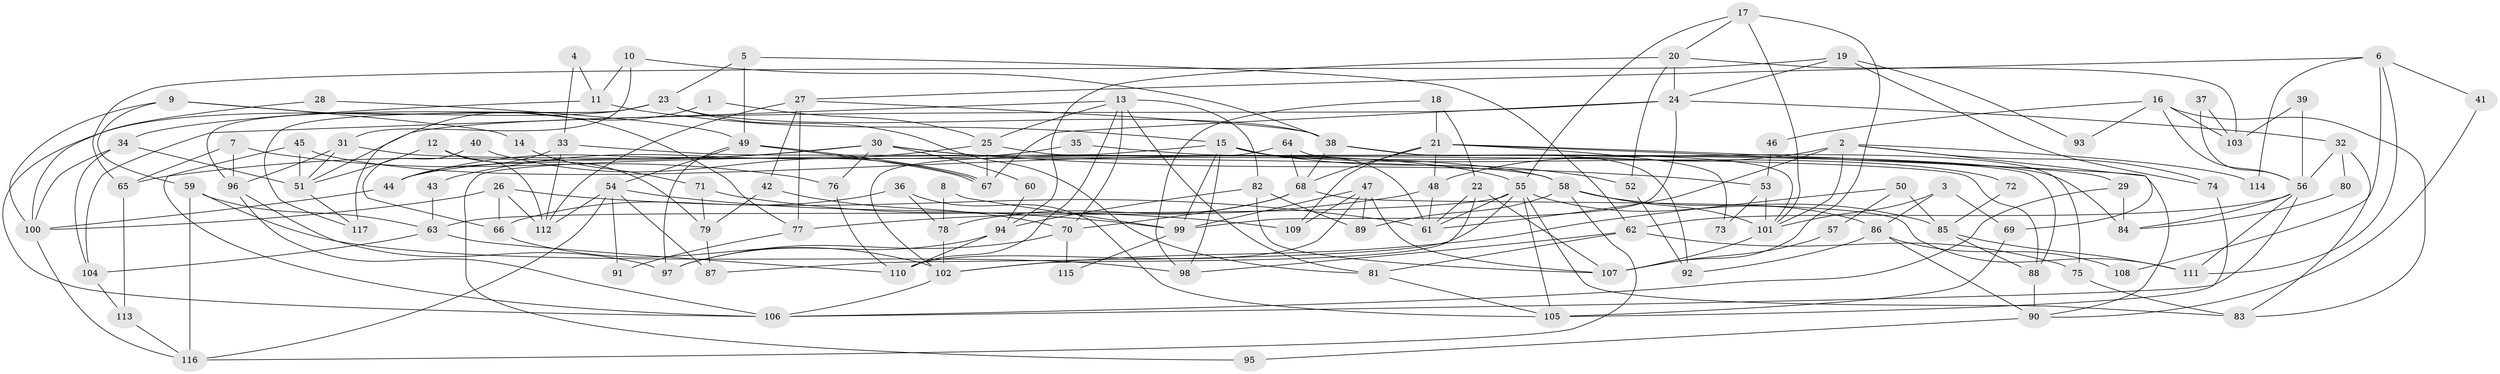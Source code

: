 // coarse degree distribution, {4: 0.21739130434782608, 2: 0.17391304347826086, 3: 0.13043478260869565, 5: 0.1956521739130435, 11: 0.021739130434782608, 8: 0.043478260869565216, 6: 0.08695652173913043, 7: 0.021739130434782608, 10: 0.021739130434782608, 9: 0.06521739130434782, 16: 0.021739130434782608}
// Generated by graph-tools (version 1.1) at 2025/53/03/04/25 21:53:48]
// undirected, 117 vertices, 234 edges
graph export_dot {
graph [start="1"]
  node [color=gray90,style=filled];
  1;
  2;
  3;
  4;
  5;
  6;
  7;
  8;
  9;
  10;
  11;
  12;
  13;
  14;
  15;
  16;
  17;
  18;
  19;
  20;
  21;
  22;
  23;
  24;
  25;
  26;
  27;
  28;
  29;
  30;
  31;
  32;
  33;
  34;
  35;
  36;
  37;
  38;
  39;
  40;
  41;
  42;
  43;
  44;
  45;
  46;
  47;
  48;
  49;
  50;
  51;
  52;
  53;
  54;
  55;
  56;
  57;
  58;
  59;
  60;
  61;
  62;
  63;
  64;
  65;
  66;
  67;
  68;
  69;
  70;
  71;
  72;
  73;
  74;
  75;
  76;
  77;
  78;
  79;
  80;
  81;
  82;
  83;
  84;
  85;
  86;
  87;
  88;
  89;
  90;
  91;
  92;
  93;
  94;
  95;
  96;
  97;
  98;
  99;
  100;
  101;
  102;
  103;
  104;
  105;
  106;
  107;
  108;
  109;
  110;
  111;
  112;
  113;
  114;
  115;
  116;
  117;
  1 -- 117;
  1 -- 25;
  2 -- 61;
  2 -- 101;
  2 -- 48;
  2 -- 69;
  2 -- 74;
  2 -- 114;
  3 -- 86;
  3 -- 101;
  3 -- 69;
  4 -- 11;
  4 -- 33;
  5 -- 49;
  5 -- 23;
  5 -- 62;
  6 -- 111;
  6 -- 27;
  6 -- 41;
  6 -- 108;
  6 -- 114;
  7 -- 76;
  7 -- 65;
  7 -- 96;
  8 -- 99;
  8 -- 78;
  9 -- 100;
  9 -- 59;
  9 -- 14;
  9 -- 77;
  10 -- 38;
  10 -- 31;
  10 -- 11;
  11 -- 15;
  11 -- 34;
  12 -- 112;
  12 -- 51;
  12 -- 79;
  13 -- 110;
  13 -- 81;
  13 -- 25;
  13 -- 70;
  13 -- 82;
  13 -- 104;
  14 -- 71;
  15 -- 52;
  15 -- 98;
  15 -- 61;
  15 -- 72;
  15 -- 95;
  15 -- 99;
  16 -- 56;
  16 -- 83;
  16 -- 46;
  16 -- 93;
  16 -- 103;
  17 -- 101;
  17 -- 55;
  17 -- 20;
  17 -- 107;
  18 -- 21;
  18 -- 22;
  18 -- 98;
  19 -- 24;
  19 -- 74;
  19 -- 65;
  19 -- 93;
  20 -- 94;
  20 -- 24;
  20 -- 52;
  20 -- 103;
  21 -- 48;
  21 -- 68;
  21 -- 29;
  21 -- 73;
  21 -- 90;
  21 -- 109;
  22 -- 102;
  22 -- 61;
  22 -- 107;
  23 -- 96;
  23 -- 38;
  23 -- 81;
  23 -- 106;
  23 -- 117;
  24 -- 32;
  24 -- 51;
  24 -- 67;
  24 -- 99;
  25 -- 67;
  25 -- 43;
  25 -- 88;
  26 -- 61;
  26 -- 100;
  26 -- 66;
  26 -- 112;
  27 -- 112;
  27 -- 77;
  27 -- 38;
  27 -- 42;
  28 -- 49;
  28 -- 100;
  29 -- 106;
  29 -- 84;
  30 -- 58;
  30 -- 65;
  30 -- 44;
  30 -- 53;
  30 -- 60;
  30 -- 76;
  31 -- 51;
  31 -- 96;
  31 -- 58;
  32 -- 83;
  32 -- 56;
  32 -- 80;
  33 -- 112;
  33 -- 88;
  33 -- 44;
  34 -- 104;
  34 -- 51;
  34 -- 100;
  35 -- 44;
  35 -- 84;
  36 -- 105;
  36 -- 66;
  36 -- 78;
  37 -- 103;
  37 -- 56;
  38 -- 101;
  38 -- 68;
  38 -- 92;
  39 -- 103;
  39 -- 56;
  40 -- 67;
  40 -- 66;
  41 -- 90;
  42 -- 70;
  42 -- 79;
  43 -- 63;
  44 -- 100;
  45 -- 106;
  45 -- 51;
  45 -- 55;
  46 -- 53;
  47 -- 99;
  47 -- 107;
  47 -- 89;
  47 -- 109;
  47 -- 110;
  48 -- 61;
  48 -- 77;
  49 -- 54;
  49 -- 67;
  49 -- 67;
  49 -- 97;
  50 -- 85;
  50 -- 102;
  50 -- 57;
  51 -- 117;
  52 -- 92;
  53 -- 101;
  53 -- 73;
  54 -- 116;
  54 -- 99;
  54 -- 87;
  54 -- 91;
  54 -- 112;
  55 -- 87;
  55 -- 61;
  55 -- 63;
  55 -- 83;
  55 -- 86;
  55 -- 105;
  56 -- 106;
  56 -- 62;
  56 -- 84;
  56 -- 111;
  57 -- 107;
  58 -- 89;
  58 -- 85;
  58 -- 101;
  58 -- 116;
  59 -- 98;
  59 -- 116;
  59 -- 63;
  60 -- 94;
  62 -- 81;
  62 -- 75;
  62 -- 98;
  63 -- 104;
  63 -- 110;
  64 -- 102;
  64 -- 68;
  64 -- 75;
  65 -- 113;
  66 -- 102;
  68 -- 70;
  68 -- 78;
  68 -- 111;
  69 -- 105;
  70 -- 97;
  70 -- 115;
  71 -- 79;
  71 -- 109;
  72 -- 85;
  74 -- 105;
  75 -- 83;
  76 -- 110;
  77 -- 91;
  78 -- 102;
  79 -- 87;
  80 -- 84;
  81 -- 105;
  82 -- 107;
  82 -- 89;
  82 -- 94;
  85 -- 111;
  85 -- 88;
  86 -- 90;
  86 -- 92;
  86 -- 108;
  88 -- 90;
  90 -- 95;
  94 -- 110;
  94 -- 97;
  96 -- 97;
  96 -- 106;
  99 -- 115;
  100 -- 116;
  101 -- 107;
  102 -- 106;
  104 -- 113;
  113 -- 116;
}
